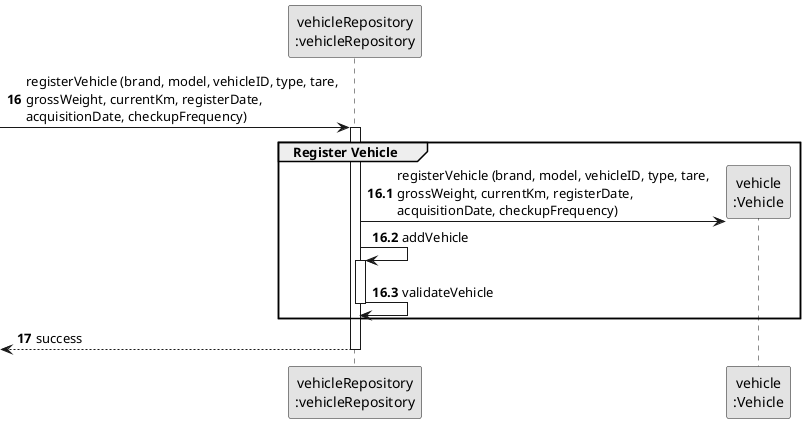 @startuml
skinparam monochrome true
skinparam packageStyle rectangle
skinparam shadowing false

participant "vehicleRepository\n:vehicleRepository" as ORG
participant "vehicle\n:Vehicle" as TAREFA

autonumber 16
-> ORG: registerVehicle (brand, model, vehicleID, type, tare,\ngrossWeight, currentKm, registerDate, \nacquisitionDate, checkupFrequency)

autonumber 16.1
activate ORG
    group Register Vehicle

        ORG -> TAREFA**: registerVehicle (brand, model, vehicleID, type, tare,\ngrossWeight, currentKm, registerDate, \nacquisitionDate, checkupFrequency)
        ORG -> ORG: addVehicle

        activate ORG
            ORG -> ORG: validateVehicle



        deactivate ORG
    end

    autonumber 17
    <-- ORG : success
deactivate ORG


@enduml